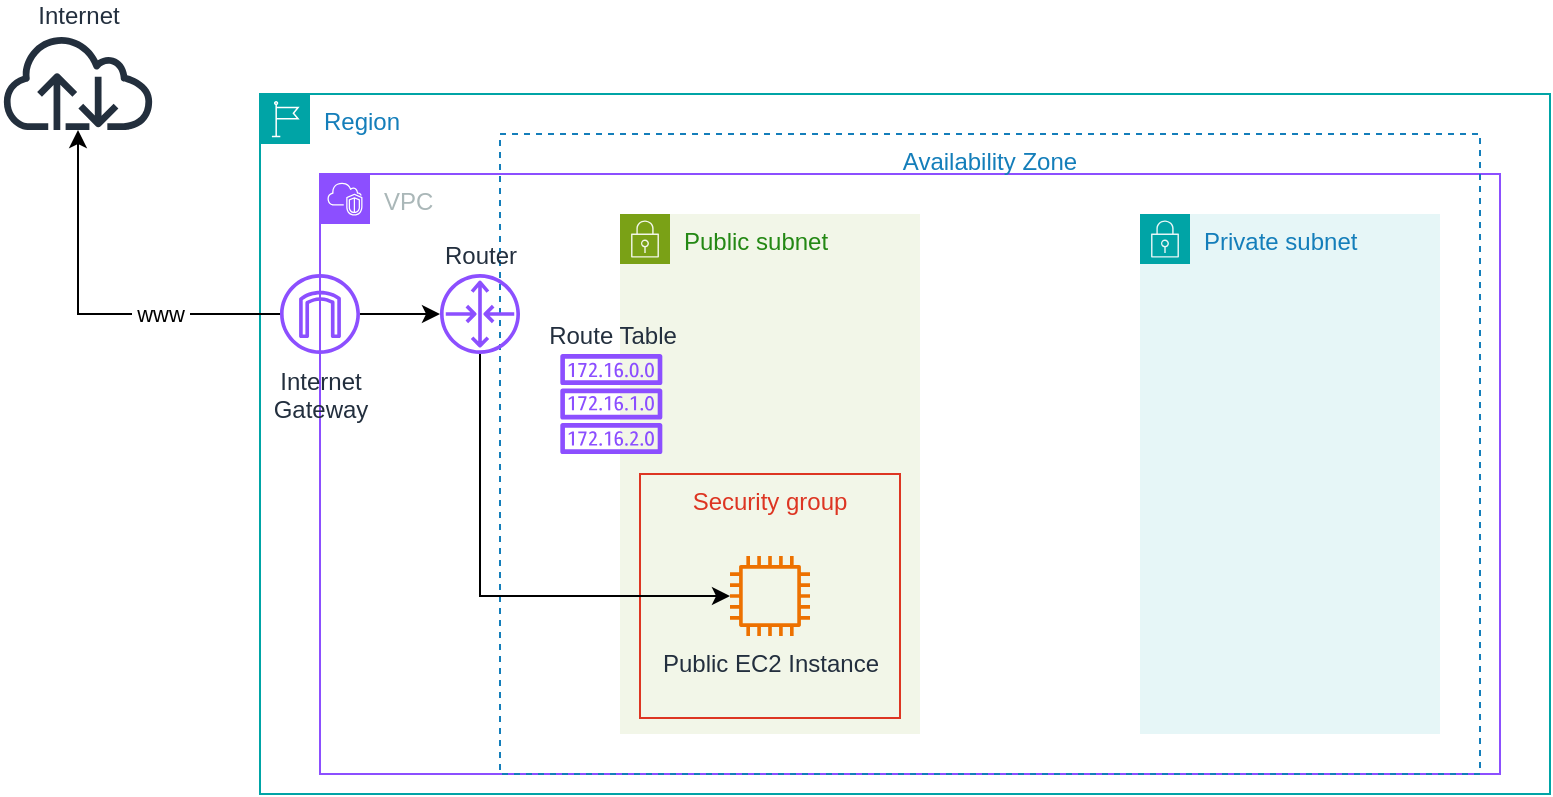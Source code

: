 <mxfile version="26.0.4">
  <diagram name="Page-1" id="Up4Atcs_nuR--agPq8AE">
    <mxGraphModel dx="1778" dy="856" grid="1" gridSize="10" guides="1" tooltips="1" connect="1" arrows="1" fold="1" page="1" pageScale="1" pageWidth="850" pageHeight="1100" math="0" shadow="0">
      <root>
        <mxCell id="0" />
        <mxCell id="1" parent="0" />
        <mxCell id="ll6MWMwnBZ30vUrCTuTo-1" value="Region" style="points=[[0,0],[0.25,0],[0.5,0],[0.75,0],[1,0],[1,0.25],[1,0.5],[1,0.75],[1,1],[0.75,1],[0.5,1],[0.25,1],[0,1],[0,0.75],[0,0.5],[0,0.25]];outlineConnect=0;gradientColor=none;html=1;whiteSpace=wrap;fontSize=12;fontStyle=0;container=1;pointerEvents=0;collapsible=0;recursiveResize=0;shape=mxgraph.aws4.group;grIcon=mxgraph.aws4.group_region;strokeColor=#00A4A6;fillColor=none;verticalAlign=top;align=left;spacingLeft=30;fontColor=#147EBA;" vertex="1" parent="1">
          <mxGeometry x="50" y="290" width="645" height="350" as="geometry" />
        </mxCell>
        <mxCell id="ll6MWMwnBZ30vUrCTuTo-2" value="VPC" style="points=[[0,0],[0.25,0],[0.5,0],[0.75,0],[1,0],[1,0.25],[1,0.5],[1,0.75],[1,1],[0.75,1],[0.5,1],[0.25,1],[0,1],[0,0.75],[0,0.5],[0,0.25]];outlineConnect=0;gradientColor=none;html=1;whiteSpace=wrap;fontSize=12;fontStyle=0;container=1;pointerEvents=0;collapsible=0;recursiveResize=0;shape=mxgraph.aws4.group;grIcon=mxgraph.aws4.group_vpc2;strokeColor=#8C4FFF;fillColor=none;verticalAlign=top;align=left;spacingLeft=30;fontColor=#AAB7B8;dashed=0;" vertex="1" parent="ll6MWMwnBZ30vUrCTuTo-1">
          <mxGeometry x="30" y="40" width="590" height="300" as="geometry" />
        </mxCell>
        <mxCell id="ll6MWMwnBZ30vUrCTuTo-3" value="Availability Zone" style="fillColor=none;strokeColor=#147EBA;dashed=1;verticalAlign=top;fontStyle=0;fontColor=#147EBA;whiteSpace=wrap;html=1;" vertex="1" parent="ll6MWMwnBZ30vUrCTuTo-2">
          <mxGeometry x="90" y="-20" width="490" height="320" as="geometry" />
        </mxCell>
        <mxCell id="ll6MWMwnBZ30vUrCTuTo-4" value="Private subnet" style="points=[[0,0],[0.25,0],[0.5,0],[0.75,0],[1,0],[1,0.25],[1,0.5],[1,0.75],[1,1],[0.75,1],[0.5,1],[0.25,1],[0,1],[0,0.75],[0,0.5],[0,0.25]];outlineConnect=0;gradientColor=none;html=1;whiteSpace=wrap;fontSize=12;fontStyle=0;container=1;pointerEvents=0;collapsible=0;recursiveResize=0;shape=mxgraph.aws4.group;grIcon=mxgraph.aws4.group_security_group;grStroke=0;strokeColor=#00A4A6;fillColor=#E6F6F7;verticalAlign=top;align=left;spacingLeft=30;fontColor=#147EBA;dashed=0;" vertex="1" parent="ll6MWMwnBZ30vUrCTuTo-2">
          <mxGeometry x="410" y="20" width="150" height="260" as="geometry" />
        </mxCell>
        <mxCell id="ll6MWMwnBZ30vUrCTuTo-5" value="Public subnet" style="points=[[0,0],[0.25,0],[0.5,0],[0.75,0],[1,0],[1,0.25],[1,0.5],[1,0.75],[1,1],[0.75,1],[0.5,1],[0.25,1],[0,1],[0,0.75],[0,0.5],[0,0.25]];outlineConnect=0;gradientColor=none;html=1;whiteSpace=wrap;fontSize=12;fontStyle=0;container=1;pointerEvents=0;collapsible=0;recursiveResize=0;shape=mxgraph.aws4.group;grIcon=mxgraph.aws4.group_security_group;grStroke=0;strokeColor=#7AA116;fillColor=#F2F6E8;verticalAlign=top;align=left;spacingLeft=30;fontColor=#248814;dashed=0;" vertex="1" parent="ll6MWMwnBZ30vUrCTuTo-2">
          <mxGeometry x="150" y="20" width="150" height="260" as="geometry" />
        </mxCell>
        <mxCell id="ll6MWMwnBZ30vUrCTuTo-7" value="Security group" style="fillColor=none;strokeColor=#DD3522;verticalAlign=top;fontStyle=0;fontColor=#DD3522;whiteSpace=wrap;html=1;" vertex="1" parent="ll6MWMwnBZ30vUrCTuTo-5">
          <mxGeometry x="10" y="130" width="130" height="122" as="geometry" />
        </mxCell>
        <mxCell id="ll6MWMwnBZ30vUrCTuTo-8" value="Public EC2 Instance" style="sketch=0;outlineConnect=0;fontColor=#232F3E;gradientColor=none;fillColor=#ED7100;strokeColor=none;dashed=0;verticalLabelPosition=bottom;verticalAlign=top;align=center;html=1;fontSize=12;fontStyle=0;aspect=fixed;pointerEvents=1;shape=mxgraph.aws4.instance2;" vertex="1" parent="ll6MWMwnBZ30vUrCTuTo-5">
          <mxGeometry x="55" y="171" width="40" height="40" as="geometry" />
        </mxCell>
        <mxCell id="ll6MWMwnBZ30vUrCTuTo-10" value="Route Table" style="sketch=0;outlineConnect=0;fontColor=#232F3E;gradientColor=none;fillColor=#8C4FFF;strokeColor=none;dashed=0;verticalLabelPosition=top;verticalAlign=bottom;align=center;html=1;fontSize=12;fontStyle=0;aspect=fixed;pointerEvents=1;shape=mxgraph.aws4.route_table;labelPosition=center;" vertex="1" parent="ll6MWMwnBZ30vUrCTuTo-5">
          <mxGeometry x="-30" y="70" width="51.32" height="50" as="geometry" />
        </mxCell>
        <mxCell id="ll6MWMwnBZ30vUrCTuTo-12" style="edgeStyle=orthogonalEdgeStyle;rounded=0;orthogonalLoop=1;jettySize=auto;html=1;" edge="1" parent="ll6MWMwnBZ30vUrCTuTo-2" source="ll6MWMwnBZ30vUrCTuTo-9" target="ll6MWMwnBZ30vUrCTuTo-8">
          <mxGeometry relative="1" as="geometry">
            <Array as="points">
              <mxPoint x="80" y="211" />
            </Array>
          </mxGeometry>
        </mxCell>
        <mxCell id="ll6MWMwnBZ30vUrCTuTo-9" value="Router" style="sketch=0;outlineConnect=0;fontColor=#232F3E;gradientColor=none;fillColor=#8C4FFF;strokeColor=none;dashed=0;verticalLabelPosition=top;verticalAlign=bottom;align=center;html=1;fontSize=12;fontStyle=0;aspect=fixed;pointerEvents=1;shape=mxgraph.aws4.router;labelPosition=center;" vertex="1" parent="ll6MWMwnBZ30vUrCTuTo-2">
          <mxGeometry x="60" y="50" width="40" height="40" as="geometry" />
        </mxCell>
        <mxCell id="ll6MWMwnBZ30vUrCTuTo-11" style="edgeStyle=orthogonalEdgeStyle;rounded=0;orthogonalLoop=1;jettySize=auto;html=1;" edge="1" parent="ll6MWMwnBZ30vUrCTuTo-1" source="ll6MWMwnBZ30vUrCTuTo-6" target="ll6MWMwnBZ30vUrCTuTo-9">
          <mxGeometry relative="1" as="geometry" />
        </mxCell>
        <mxCell id="ll6MWMwnBZ30vUrCTuTo-6" value="Internet&lt;div&gt;Gateway&lt;/div&gt;" style="sketch=0;outlineConnect=0;fontColor=#232F3E;gradientColor=none;fillColor=#8C4FFF;strokeColor=none;dashed=0;verticalLabelPosition=bottom;verticalAlign=top;align=center;html=1;fontSize=12;fontStyle=0;aspect=fixed;pointerEvents=1;shape=mxgraph.aws4.internet_gateway;" vertex="1" parent="ll6MWMwnBZ30vUrCTuTo-1">
          <mxGeometry x="10" y="90" width="40" height="40" as="geometry" />
        </mxCell>
        <mxCell id="ll6MWMwnBZ30vUrCTuTo-13" value="Internet" style="sketch=0;outlineConnect=0;fontColor=#232F3E;gradientColor=none;fillColor=#232F3D;strokeColor=none;dashed=0;verticalLabelPosition=top;verticalAlign=bottom;align=center;html=1;fontSize=12;fontStyle=0;aspect=fixed;pointerEvents=1;shape=mxgraph.aws4.internet;labelPosition=center;" vertex="1" parent="1">
          <mxGeometry x="-80" y="260" width="78" height="48" as="geometry" />
        </mxCell>
        <mxCell id="ll6MWMwnBZ30vUrCTuTo-14" value="&amp;nbsp;www&amp;nbsp;" style="edgeStyle=orthogonalEdgeStyle;rounded=0;orthogonalLoop=1;jettySize=auto;html=1;" edge="1" parent="1" source="ll6MWMwnBZ30vUrCTuTo-6" target="ll6MWMwnBZ30vUrCTuTo-13">
          <mxGeometry x="-0.378" relative="1" as="geometry">
            <Array as="points">
              <mxPoint x="-41" y="400" />
            </Array>
            <mxPoint as="offset" />
          </mxGeometry>
        </mxCell>
      </root>
    </mxGraphModel>
  </diagram>
</mxfile>
